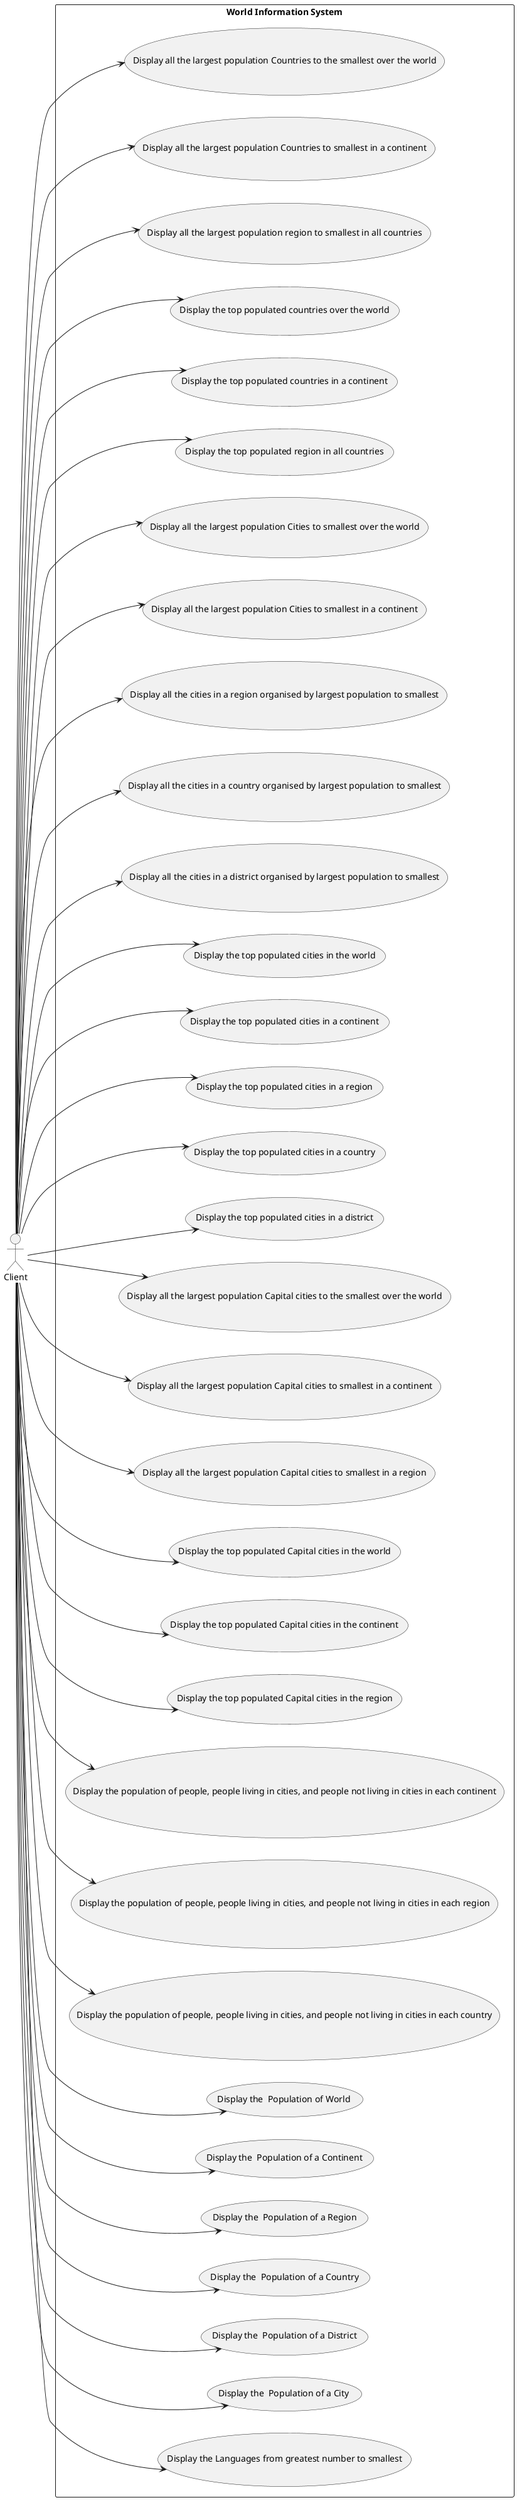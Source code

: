 
@startuml

actor C1 as "Client"

left to right direction
skinparam packageStyle rectangle

rectangle "World Information System" {

    C1 --> (Display all the largest population Countries to the smallest over the world)
    C1 --> (Display all the largest population Countries to smallest in a continent)
    C1 --> (Display all the largest population region to smallest in all countries)
    C1 --> (Display the top populated countries over the world)
    C1 --> (Display the top populated countries in a continent)
    C1 --> (Display the top populated region in all countries)
    C1 --> (Display all the largest population Cities to smallest over the world)
    C1 --> (Display all the largest population Cities to smallest in a continent)
    C1 --> (Display all the cities in a region organised by largest population to smallest)
    C1 --> (Display all the cities in a country organised by largest population to smallest)
    C1 --> (Display all the cities in a district organised by largest population to smallest)
    C1 --> (Display the top populated cities in the world)
    C1 --> (Display the top populated cities in a continent)
    C1 --> (Display the top populated cities in a region)
    C1 --> (Display the top populated cities in a country)
    C1 --> (Display the top populated cities in a district)
    C1 --> (Display all the largest population Capital cities to the smallest over the world)
    C1 --> (Display all the largest population Capital cities to smallest in a continent)
    C1 --> (Display all the largest population Capital cities to smallest in a region)
    C1 --> (Display the top populated Capital cities in the world)
    C1 --> (Display the top populated Capital cities in the continent)
    C1 --> (Display the top populated Capital cities in the region)
    C1 --> (Display the population of people, people living in cities, and people not living in cities in each continent)
    C1 --> (Display the population of people, people living in cities, and people not living in cities in each region)
    C1 --> (Display the population of people, people living in cities, and people not living in cities in each country)
    C1 --> (Display the  Population of World)
    C1 --> (Display the  Population of a Continent)
    C1 --> (Display the  Population of a Region)
    C1 --> (Display the  Population of a Country)
    C1 --> (Display the  Population of a District)
    C1 --> (Display the  Population of a City)
    C1 --> (Display the Languages from greatest number to smallest)

}

@enduml